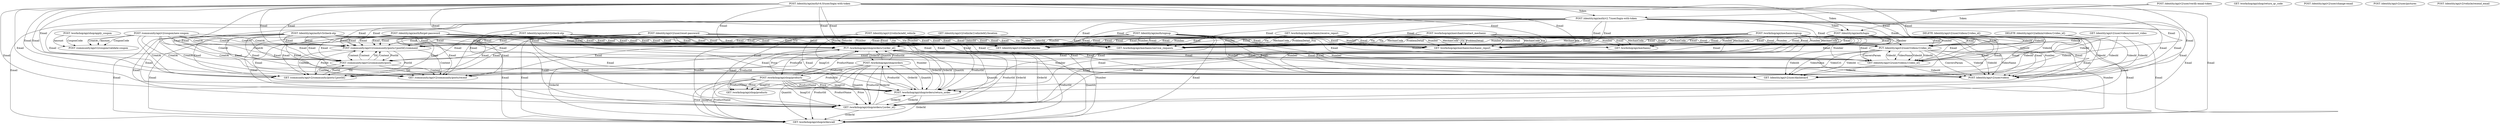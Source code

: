 digraph G {
  1 [ label="GET /workshop/api/mechanic/service_requests" ];
  2 [ label="POST /community/api/v2/coupon/new-coupon" ];
  3 [ label="POST /community/api/v2/community/posts/{postId}/comment" ];
  4 [ label="POST /identity/api/auth/v2.7/user/login-with-token" ];
  5 [ label="POST /identity/api/auth/forget-password" ];
  6 [ label="GET /workshop/api/mechanic/mechanic_report" ];
  7 [ label="GET /community/api/v2/community/posts/recent" ];
  8 [ label="POST /community/api/v2/community/posts" ];
  9 [ label="POST /workshop/api/shop/orders" ];
  10 [ label="GET /identity/api/v2/user/dashboard" ];
  11 [ label="POST /workshop/api/merchant/contact_mechanic" ];
  12 [ label="GET /identity/api/v2/user/videos/convert_video" ];
  13 [ label="PUT /workshop/api/shop/orders/{order_id}" ];
  14 [ label="GET /workshop/api/shop/return_qr_code" ];
  15 [ label="GET /community/api/v2/community/posts/{postId}" ];
  16 [ label="POST /identity/api/auth/login" ];
  17 [ label="POST /identity/api/v2/user/change-email" ];
  18 [ label="DELETE /identity/api/v2/admin/videos/{video_id}" ];
  19 [ label="POST /identity/api/v2/user/verify-email-token" ];
  20 [ label="POST /workshop/api/shop/orders/return_order" ];
  21 [ label="POST /workshop/api/shop/apply_coupon" ];
  22 [ label="PUT /identity/api/v2/user/videos/{video_id}" ];
  23 [ label="GET /workshop/api/shop/orders/all" ];
  24 [ label="GET /workshop/api/mechanic/" ];
  25 [ label="DELETE /identity/api/v2/user/videos/{video_id}" ];
  26 [ label="GET /identity/api/v2/user/videos/{video_id}" ];
  27 [ label="GET /workshop/api/shop/orders/{order_id}" ];
  28 [ label="POST /workshop/api/shop/products" ];
  29 [ label="GET /identity/api/v2/vehicle/vehicles" ];
  30 [ label="POST /identity/api/auth/v4.0/user/login-with-token" ];
  31 [ label="GET /identity/api/v2/vehicle/{vehicleId}/location" ];
  32 [ label="POST /identity/api/v2/user/reset-password" ];
  33 [ label="POST /community/api/v2/coupon/validate-coupon" ];
  34 [ label="POST /identity/api/auth/signup" ];
  35 [ label="POST /identity/api/v2/user/videos" ];
  36 [ label="POST /identity/api/v2/user/pictures" ];
  37 [ label="POST /identity/api/auth/v3/check-otp" ];
  38 [ label="POST /identity/api/v2/vehicle/add_vehicle" ];
  39 [ label="GET /workshop/api/mechanic/receive_report" ];
  40 [ label="POST /workshop/api/mechanic/signup" ];
  41 [ label="GET /workshop/api/shop/products" ];
  42 [ label="POST /identity/api/v2/vehicle/resend_email" ];
  43 [ label="POST /identity/api/auth/v2/check-otp" ];
  30 -> 4 [ label="Token" ];
  19 -> 4 [ label="Token" ];
  32 -> 7 [ label="Email" ];
  4 -> 7 [ label="Email" ];
  40 -> 7 [ label="Email" ];
  30 -> 7 [ label="Email" ];
  2 -> 7 [ label="CreatAt" ];
  2 -> 7 [ label="CreatAt" ];
  16 -> 7 [ label="Email" ];
  5 -> 7 [ label="Email" ];
  3 -> 7 [ label="Content" ];
  8 -> 7 [ label="Content" ];
  8 -> 7 [ label="Titl" ];
  43 -> 7 [ label="Email" ];
  34 -> 7 [ label="Email" ];
  37 -> 7 [ label="Email" ];
  32 -> 23 [ label="Email" ];
  4 -> 23 [ label="Email" ];
  40 -> 23 [ label="Number" ];
  40 -> 23 [ label="Email" ];
  9 -> 23 [ label="ProductId" ];
  9 -> 23 [ label="Quantiti" ];
  30 -> 23 [ label="Email" ];
  16 -> 23 [ label="Email" ];
  13 -> 23 [ label="ProductId" ];
  13 -> 23 [ label="Quantiti" ];
  13 -> 23 [ label="OrderId" ];
  5 -> 23 [ label="Email" ];
  27 -> 23 [ label="OrderId" ];
  20 -> 23 [ label="OrderId" ];
  28 -> 23 [ label="ProductName" ];
  28 -> 23 [ label="ImagUrl" ];
  28 -> 23 [ label="Price" ];
  43 -> 23 [ label="Email" ];
  34 -> 23 [ label="Number" ];
  34 -> 23 [ label="Email" ];
  37 -> 23 [ label="Email" ];
  32 -> 10 [ label="Email" ];
  12 -> 10 [ label="VideoId" ];
  4 -> 10 [ label="Email" ];
  18 -> 10 [ label="VideoId" ];
  40 -> 10 [ label="Number" ];
  40 -> 10 [ label="Email" ];
  30 -> 10 [ label="Email" ];
  26 -> 10 [ label="VideoId" ];
  16 -> 10 [ label="Email" ];
  22 -> 10 [ label="VideoName" ];
  22 -> 10 [ label="VideoUrl" ];
  22 -> 10 [ label="VideoId" ];
  22 -> 10 [ label="VideoId" ];
  5 -> 10 [ label="Email" ];
  43 -> 10 [ label="Email" ];
  34 -> 10 [ label="Number" ];
  34 -> 10 [ label="Email" ];
  37 -> 10 [ label="Email" ];
  25 -> 10 [ label="VideoId" ];
  13 -> 9 [ label="OrderId" ];
  27 -> 9 [ label="OrderId" ];
  20 -> 9 [ label="OrderId" ];
  32 -> 24 [ label="Email" ];
  4 -> 24 [ label="Email" ];
  40 -> 24 [ label="Email" ];
  40 -> 24 [ label="Number" ];
  40 -> 24 [ label="MechanCode" ];
  39 -> 24 [ label="MechanCode" ];
  30 -> 24 [ label="Email" ];
  16 -> 24 [ label="Email" ];
  5 -> 24 [ label="Email" ];
  11 -> 24 [ label="MechanCode" ];
  43 -> 24 [ label="Email" ];
  34 -> 24 [ label="Email" ];
  34 -> 24 [ label="Number" ];
  37 -> 24 [ label="Email" ];
  32 -> 26 [ label="Email" ];
  12 -> 26 [ label="VideoId" ];
  4 -> 26 [ label="Email" ];
  18 -> 26 [ label="VideoId" ];
  40 -> 26 [ label="Number" ];
  40 -> 26 [ label="Email" ];
  30 -> 26 [ label="Email" ];
  16 -> 26 [ label="Email" ];
  22 -> 26 [ label="VideoName" ];
  22 -> 26 [ label="VideoId" ];
  22 -> 26 [ label="VideoId" ];
  22 -> 26 [ label="ConversParam" ];
  5 -> 26 [ label="Email" ];
  43 -> 26 [ label="Email" ];
  34 -> 26 [ label="Number" ];
  34 -> 26 [ label="Email" ];
  37 -> 26 [ label="Email" ];
  25 -> 26 [ label="VideoId" ];
  32 -> 15 [ label="Email" ];
  4 -> 15 [ label="Email" ];
  40 -> 15 [ label="Email" ];
  30 -> 15 [ label="Email" ];
  2 -> 15 [ label="CreatAt" ];
  2 -> 15 [ label="CreatAt" ];
  16 -> 15 [ label="Email" ];
  5 -> 15 [ label="Email" ];
  3 -> 15 [ label="PostId" ];
  3 -> 15 [ label="Content" ];
  8 -> 15 [ label="Titl" ];
  8 -> 15 [ label="Content" ];
  43 -> 15 [ label="Email" ];
  34 -> 15 [ label="Email" ];
  37 -> 15 [ label="Email" ];
  4 -> 16 [ label="Token" ];
  30 -> 16 [ label="Token" ];
  19 -> 16 [ label="Token" ];
  32 -> 22 [ label="Email" ];
  12 -> 22 [ label="VideoId" ];
  4 -> 22 [ label="Email" ];
  18 -> 22 [ label="VideoId" ];
  40 -> 22 [ label="Email" ];
  40 -> 22 [ label="Number" ];
  30 -> 22 [ label="Email" ];
  26 -> 22 [ label="VideoId" ];
  16 -> 22 [ label="Email" ];
  5 -> 22 [ label="Email" ];
  43 -> 22 [ label="Email" ];
  34 -> 22 [ label="Email" ];
  34 -> 22 [ label="Number" ];
  37 -> 22 [ label="Email" ];
  25 -> 22 [ label="VideoId" ];
  32 -> 13 [ label="Email" ];
  4 -> 13 [ label="Email" ];
  40 -> 13 [ label="Number" ];
  40 -> 13 [ label="Email" ];
  9 -> 13 [ label="Quantiti" ];
  9 -> 13 [ label="ProductId" ];
  30 -> 13 [ label="Email" ];
  16 -> 13 [ label="Email" ];
  5 -> 13 [ label="Email" ];
  27 -> 13 [ label="OrderId" ];
  20 -> 13 [ label="OrderId" ];
  28 -> 13 [ label="ProductName" ];
  28 -> 13 [ label="Price" ];
  28 -> 13 [ label="ImagUrl" ];
  43 -> 13 [ label="Email" ];
  34 -> 13 [ label="Number" ];
  34 -> 13 [ label="Email" ];
  37 -> 13 [ label="Email" ];
  32 -> 27 [ label="Email" ];
  4 -> 27 [ label="Email" ];
  40 -> 27 [ label="Email" ];
  40 -> 27 [ label="Number" ];
  9 -> 27 [ label="Quantiti" ];
  9 -> 27 [ label="ProductId" ];
  30 -> 27 [ label="Email" ];
  16 -> 27 [ label="Email" ];
  13 -> 27 [ label="OrderId" ];
  13 -> 27 [ label="Quantiti" ];
  13 -> 27 [ label="ProductId" ];
  5 -> 27 [ label="Email" ];
  20 -> 27 [ label="OrderId" ];
  28 -> 27 [ label="ProductName" ];
  28 -> 27 [ label="Price" ];
  28 -> 27 [ label="ImagUrl" ];
  43 -> 27 [ label="Email" ];
  34 -> 27 [ label="Email" ];
  34 -> 27 [ label="Number" ];
  37 -> 27 [ label="Email" ];
  32 -> 3 [ label="Email" ];
  32 -> 3 [ label="Email" ];
  4 -> 3 [ label="Email" ];
  4 -> 3 [ label="Email" ];
  40 -> 3 [ label="Email" ];
  40 -> 3 [ label="Email" ];
  30 -> 3 [ label="Email" ];
  30 -> 3 [ label="Email" ];
  15 -> 3 [ label="PostId" ];
  2 -> 3 [ label="CreatAt" ];
  2 -> 3 [ label="CreatAt" ];
  2 -> 3 [ label="CreatAt" ];
  2 -> 3 [ label="CreatAt" ];
  16 -> 3 [ label="Email" ];
  16 -> 3 [ label="Email" ];
  5 -> 3 [ label="Email" ];
  5 -> 3 [ label="Email" ];
  8 -> 3 [ label="Content" ];
  8 -> 3 [ label="Titl" ];
  8 -> 3 [ label="Content" ];
  43 -> 3 [ label="Email" ];
  43 -> 3 [ label="Email" ];
  34 -> 3 [ label="Email" ];
  34 -> 3 [ label="Email" ];
  37 -> 3 [ label="Email" ];
  37 -> 3 [ label="Email" ];
  2 -> 33 [ label="Amount" ];
  2 -> 33 [ label="CouponCode" ];
  2 -> 33 [ label="CreatAt" ];
  21 -> 33 [ label="Amount" ];
  21 -> 33 [ label="CouponCode" ];
  32 -> 20 [ label="Email" ];
  4 -> 20 [ label="Email" ];
  40 -> 20 [ label="Email" ];
  40 -> 20 [ label="Number" ];
  9 -> 20 [ label="Quantiti" ];
  9 -> 20 [ label="ProductId" ];
  30 -> 20 [ label="Email" ];
  16 -> 20 [ label="Email" ];
  13 -> 20 [ label="OrderId" ];
  13 -> 20 [ label="Quantiti" ];
  13 -> 20 [ label="ProductId" ];
  5 -> 20 [ label="Email" ];
  27 -> 20 [ label="OrderId" ];
  28 -> 20 [ label="ImagUrl" ];
  28 -> 20 [ label="ProductName" ];
  28 -> 20 [ label="Price" ];
  43 -> 20 [ label="Email" ];
  34 -> 20 [ label="Email" ];
  34 -> 20 [ label="Number" ];
  37 -> 20 [ label="Email" ];
  32 -> 35 [ label="Email" ];
  12 -> 35 [ label="VideoId" ];
  4 -> 35 [ label="Email" ];
  18 -> 35 [ label="VideoId" ];
  40 -> 35 [ label="Email" ];
  40 -> 35 [ label="Number" ];
  30 -> 35 [ label="Email" ];
  26 -> 35 [ label="VideoId" ];
  16 -> 35 [ label="Email" ];
  22 -> 35 [ label="VideoName" ];
  22 -> 35 [ label="ConversParam" ];
  22 -> 35 [ label="VideoId" ];
  22 -> 35 [ label="VideoId" ];
  5 -> 35 [ label="Email" ];
  43 -> 35 [ label="Email" ];
  34 -> 35 [ label="Email" ];
  34 -> 35 [ label="Number" ];
  37 -> 35 [ label="Email" ];
  25 -> 35 [ label="VideoId" ];
  32 -> 1 [ label="Email" ];
  32 -> 1 [ label="Email" ];
  38 -> 1 [ label="Vin" ];
  38 -> 1 [ label="Vin" ];
  4 -> 1 [ label="Email" ];
  4 -> 1 [ label="Email" ];
  40 -> 1 [ label="Number" ];
  40 -> 1 [ label="Email" ];
  40 -> 1 [ label="Number" ];
  40 -> 1 [ label="MechanCode" ];
  40 -> 1 [ label="Email" ];
  39 -> 1 [ label="Vin" ];
  39 -> 1 [ label="MechanCode" ];
  39 -> 1 [ label="ProblemDetail" ];
  30 -> 1 [ label="Email" ];
  30 -> 1 [ label="Email" ];
  16 -> 1 [ label="Email" ];
  16 -> 1 [ label="Email" ];
  5 -> 1 [ label="Email" ];
  5 -> 1 [ label="Email" ];
  31 -> 1 [ label="VehiclId" ];
  11 -> 1 [ label="Vin" ];
  11 -> 1 [ label="MechanCode" ];
  11 -> 1 [ label="ProblemDetail" ];
  43 -> 1 [ label="Email" ];
  43 -> 1 [ label="Email" ];
  34 -> 1 [ label="Number" ];
  34 -> 1 [ label="Email" ];
  34 -> 1 [ label="Number" ];
  34 -> 1 [ label="Email" ];
  37 -> 1 [ label="Email" ];
  37 -> 1 [ label="Email" ];
  32 -> 6 [ label="Email" ];
  32 -> 6 [ label="Email" ];
  38 -> 6 [ label="Vin" ];
  4 -> 6 [ label="Email" ];
  4 -> 6 [ label="Email" ];
  40 -> 6 [ label="MechanCode" ];
  40 -> 6 [ label="Email" ];
  40 -> 6 [ label="Number" ];
  40 -> 6 [ label="Email" ];
  40 -> 6 [ label="Number" ];
  39 -> 6 [ label="MechanCode" ];
  39 -> 6 [ label="Vin" ];
  39 -> 6 [ label="ProblemDetail" ];
  30 -> 6 [ label="Email" ];
  30 -> 6 [ label="Email" ];
  16 -> 6 [ label="Email" ];
  16 -> 6 [ label="Email" ];
  5 -> 6 [ label="Email" ];
  5 -> 6 [ label="Email" ];
  31 -> 6 [ label="VehiclId" ];
  11 -> 6 [ label="MechanCode" ];
  11 -> 6 [ label="Vin" ];
  11 -> 6 [ label="ProblemDetail" ];
  43 -> 6 [ label="Email" ];
  43 -> 6 [ label="Email" ];
  34 -> 6 [ label="Email" ];
  34 -> 6 [ label="Number" ];
  34 -> 6 [ label="Email" ];
  34 -> 6 [ label="Number" ];
  37 -> 6 [ label="Email" ];
  37 -> 6 [ label="Email" ];
  32 -> 29 [ label="Email" ];
  38 -> 29 [ label="Vin" ];
  38 -> 29 [ label="Pincod" ];
  4 -> 29 [ label="Email" ];
  40 -> 29 [ label="Email" ];
  40 -> 29 [ label="Number" ];
  39 -> 29 [ label="Vin" ];
  30 -> 29 [ label="Email" ];
  16 -> 29 [ label="Email" ];
  5 -> 29 [ label="Email" ];
  31 -> 29 [ label="VehiclId" ];
  11 -> 29 [ label="Vin" ];
  43 -> 29 [ label="Email" ];
  34 -> 29 [ label="Email" ];
  34 -> 29 [ label="Number" ];
  37 -> 29 [ label="Email" ];
  32 -> 8 [ label="Email" ];
  4 -> 8 [ label="Email" ];
  40 -> 8 [ label="Email" ];
  30 -> 8 [ label="Email" ];
  15 -> 8 [ label="PostId" ];
  2 -> 8 [ label="CreatAt" ];
  2 -> 8 [ label="CreatAt" ];
  16 -> 8 [ label="Email" ];
  5 -> 8 [ label="Email" ];
  3 -> 8 [ label="PostId" ];
  3 -> 8 [ label="Content" ];
  43 -> 8 [ label="Email" ];
  34 -> 8 [ label="Email" ];
  37 -> 8 [ label="Email" ];
  9 -> 41 [ label="ProductId" ];
  13 -> 41 [ label="ProductId" ];
  28 -> 41 [ label="Price" ];
  28 -> 41 [ label="ImagUrl" ];
  28 -> 41 [ label="ProductName" ];
  9 -> 28 [ label="ProductId" ];
  13 -> 28 [ label="ProductId" ];
}
